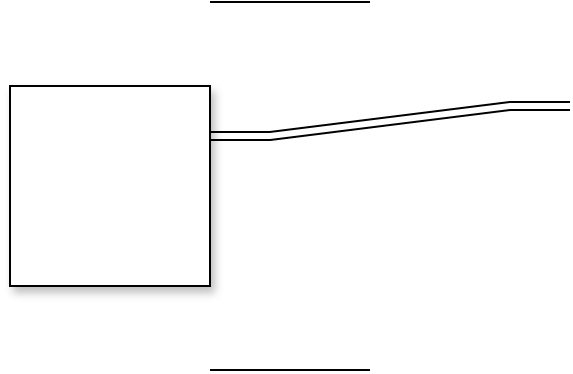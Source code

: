 <mxfile version="13.1.3">
    <diagram id="6hGFLwfOUW9BJ-s0fimq" name="Page-1">
        <mxGraphModel dx="481" dy="685" grid="1" gridSize="10" guides="1" tooltips="1" connect="1" arrows="1" fold="1" page="1" pageScale="1" pageWidth="827" pageHeight="1169" math="0" shadow="0">
            <root>
                <mxCell id="0"/>
                <mxCell id="1" parent="0"/>
                <mxCell id="4" style="edgeStyle=entityRelationEdgeStyle;rounded=0;orthogonalLoop=1;jettySize=auto;elbow=vertical;html=1;exitX=1;exitY=0.5;exitDx=0;exitDy=0;shape=link;width=184.118;" edge="1" parent="1" source="2">
                    <mxGeometry relative="1" as="geometry">
                        <mxPoint x="240" y="160" as="targetPoint"/>
                    </mxGeometry>
                </mxCell>
                <mxCell id="5" style="edgeStyle=entityRelationEdgeStyle;shape=link;rounded=0;orthogonalLoop=1;jettySize=auto;html=1;exitX=1;exitY=0.25;exitDx=0;exitDy=0;elbow=vertical;" edge="1" parent="1" source="2">
                    <mxGeometry relative="1" as="geometry">
                        <mxPoint x="340" y="120" as="targetPoint"/>
                    </mxGeometry>
                </mxCell>
                <mxCell id="2" value="" style="whiteSpace=wrap;html=1;aspect=fixed;shadow=1;" vertex="1" parent="1">
                    <mxGeometry x="60" y="110" width="100" height="100" as="geometry"/>
                </mxCell>
            </root>
        </mxGraphModel>
    </diagram>
</mxfile>